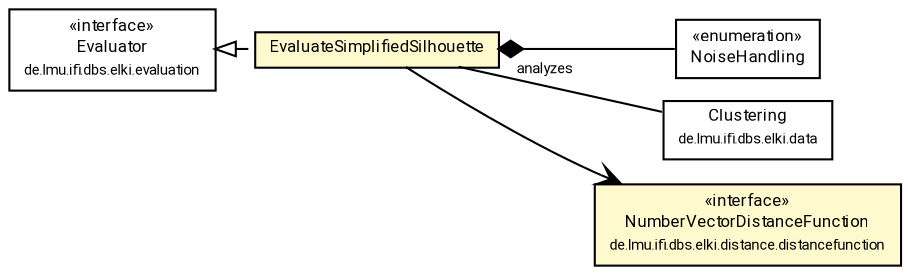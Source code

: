 #!/usr/local/bin/dot
#
# Class diagram 
# Generated by UMLGraph version R5_7_2-60-g0e99a6 (http://www.spinellis.gr/umlgraph/)
#

digraph G {
	graph [fontnames="svg"]
	edge [fontname="Roboto",fontsize=7,labelfontname="Roboto",labelfontsize=7,color="black"];
	node [fontname="Roboto",fontcolor="black",fontsize=8,shape=plaintext,margin=0,width=0,height=0];
	nodesep=0.15;
	ranksep=0.25;
	rankdir=LR;
	// de.lmu.ifi.dbs.elki.evaluation.clustering.internal.EvaluateSimplifiedSilhouette
	c4018848 [label=<<table title="de.lmu.ifi.dbs.elki.evaluation.clustering.internal.EvaluateSimplifiedSilhouette" border="0" cellborder="1" cellspacing="0" cellpadding="2" bgcolor="lemonChiffon" href="EvaluateSimplifiedSilhouette.html" target="_parent">
		<tr><td><table border="0" cellspacing="0" cellpadding="1">
		<tr><td align="center" balign="center"> <font face="Roboto">EvaluateSimplifiedSilhouette</font> </td></tr>
		</table></td></tr>
		</table>>, URL="EvaluateSimplifiedSilhouette.html"];
	// de.lmu.ifi.dbs.elki.evaluation.clustering.internal.NoiseHandling
	c4018850 [label=<<table title="de.lmu.ifi.dbs.elki.evaluation.clustering.internal.NoiseHandling" border="0" cellborder="1" cellspacing="0" cellpadding="2" href="NoiseHandling.html" target="_parent">
		<tr><td><table border="0" cellspacing="0" cellpadding="1">
		<tr><td align="center" balign="center"> &#171;enumeration&#187; </td></tr>
		<tr><td align="center" balign="center"> <font face="Roboto">NoiseHandling</font> </td></tr>
		</table></td></tr>
		</table>>, URL="NoiseHandling.html"];
	// de.lmu.ifi.dbs.elki.data.Clustering<M extends de.lmu.ifi.dbs.elki.data.model.Model>
	c4018866 [label=<<table title="de.lmu.ifi.dbs.elki.data.Clustering" border="0" cellborder="1" cellspacing="0" cellpadding="2" href="../../../data/Clustering.html" target="_parent">
		<tr><td><table border="0" cellspacing="0" cellpadding="1">
		<tr><td align="center" balign="center"> <font face="Roboto">Clustering</font> </td></tr>
		<tr><td align="center" balign="center"> <font face="Roboto" point-size="7.0">de.lmu.ifi.dbs.elki.data</font> </td></tr>
		</table></td></tr>
		</table>>, URL="../../../data/Clustering.html"];
	// de.lmu.ifi.dbs.elki.distance.distancefunction.NumberVectorDistanceFunction<O>
	c4019394 [label=<<table title="de.lmu.ifi.dbs.elki.distance.distancefunction.NumberVectorDistanceFunction" border="0" cellborder="1" cellspacing="0" cellpadding="2" bgcolor="LemonChiffon" href="../../../distance/distancefunction/NumberVectorDistanceFunction.html" target="_parent">
		<tr><td><table border="0" cellspacing="0" cellpadding="1">
		<tr><td align="center" balign="center"> &#171;interface&#187; </td></tr>
		<tr><td align="center" balign="center"> <font face="Roboto">NumberVectorDistanceFunction</font> </td></tr>
		<tr><td align="center" balign="center"> <font face="Roboto" point-size="7.0">de.lmu.ifi.dbs.elki.distance.distancefunction</font> </td></tr>
		</table></td></tr>
		</table>>, URL="../../../distance/distancefunction/NumberVectorDistanceFunction.html"];
	// de.lmu.ifi.dbs.elki.evaluation.Evaluator
	c4019435 [label=<<table title="de.lmu.ifi.dbs.elki.evaluation.Evaluator" border="0" cellborder="1" cellspacing="0" cellpadding="2" href="../../Evaluator.html" target="_parent">
		<tr><td><table border="0" cellspacing="0" cellpadding="1">
		<tr><td align="center" balign="center"> &#171;interface&#187; </td></tr>
		<tr><td align="center" balign="center"> <font face="Roboto">Evaluator</font> </td></tr>
		<tr><td align="center" balign="center"> <font face="Roboto" point-size="7.0">de.lmu.ifi.dbs.elki.evaluation</font> </td></tr>
		</table></td></tr>
		</table>>, URL="../../Evaluator.html"];
	// de.lmu.ifi.dbs.elki.evaluation.clustering.internal.EvaluateSimplifiedSilhouette implements de.lmu.ifi.dbs.elki.evaluation.Evaluator
	c4019435 -> c4018848 [arrowtail=empty,style=dashed,dir=back,weight=9];
	// de.lmu.ifi.dbs.elki.evaluation.clustering.internal.EvaluateSimplifiedSilhouette composed de.lmu.ifi.dbs.elki.evaluation.clustering.internal.NoiseHandling
	c4018848 -> c4018850 [arrowhead=none,arrowtail=diamond,dir=back,weight=6];
	// de.lmu.ifi.dbs.elki.evaluation.clustering.internal.EvaluateSimplifiedSilhouette assoc de.lmu.ifi.dbs.elki.data.Clustering<M extends de.lmu.ifi.dbs.elki.data.model.Model>
	c4018848 -> c4018866 [arrowhead=none,weight=2,label="analyzes"];
	// de.lmu.ifi.dbs.elki.evaluation.clustering.internal.EvaluateSimplifiedSilhouette navassoc de.lmu.ifi.dbs.elki.distance.distancefunction.NumberVectorDistanceFunction<O>
	c4018848 -> c4019394 [arrowhead=open,weight=1];
}

